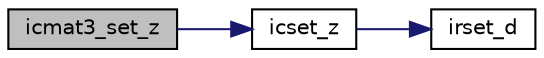 digraph "icmat3_set_z"
{
  edge [fontname="Helvetica",fontsize="10",labelfontname="Helvetica",labelfontsize="10"];
  node [fontname="Helvetica",fontsize="10",shape=record];
  rankdir="LR";
  Node276 [label="icmat3_set_z",height=0.2,width=0.4,color="black", fillcolor="grey75", style="filled", fontcolor="black"];
  Node276 -> Node277 [color="midnightblue",fontsize="10",style="solid",fontname="Helvetica"];
  Node277 [label="icset_z",height=0.2,width=0.4,color="black", fillcolor="white", style="filled",URL="$icmulti_8c.html#a9cc3749a7b440cc1bf445f7a26f3f566",tooltip="倍精度複素数の設定 [y0,y1]=[xr+i*xi,xr*i*xi]. "];
  Node277 -> Node278 [color="midnightblue",fontsize="10",style="solid",fontname="Helvetica"];
  Node278 [label="irset_d",height=0.2,width=0.4,color="black", fillcolor="white", style="filled",URL="$irmulti_8c.html#a2fdabfa10335af36c3951880616b5589",tooltip="倍精度実数の設定 [y0,y1]=[x,x]. "];
}
